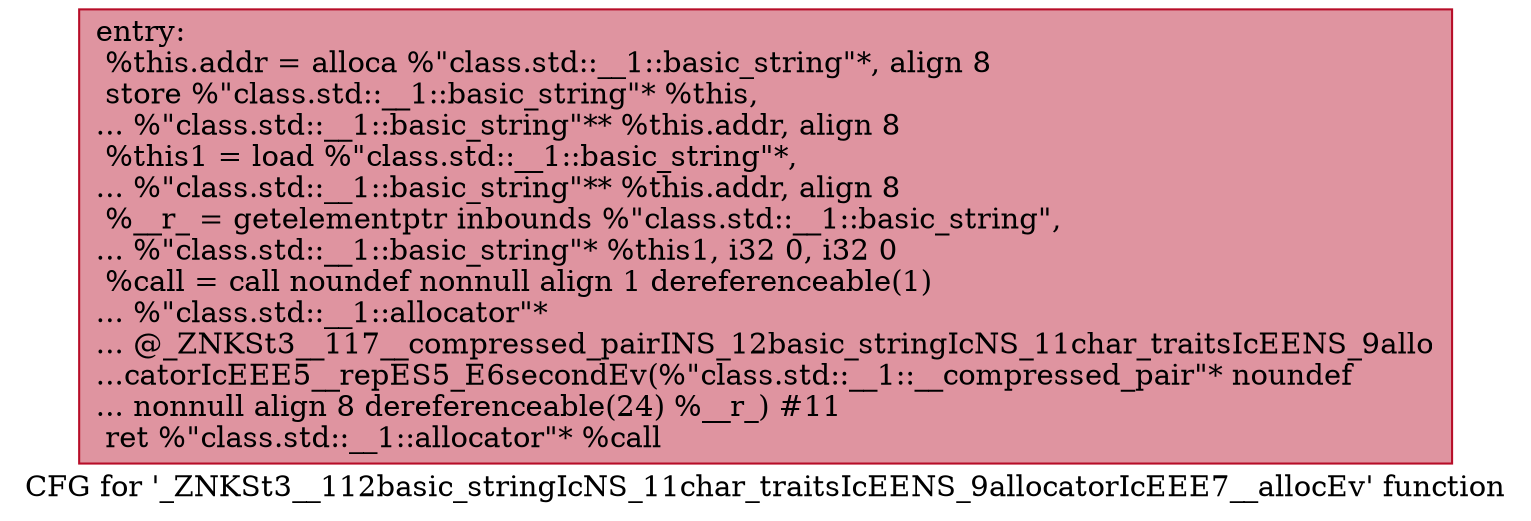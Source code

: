 digraph "CFG for '_ZNKSt3__112basic_stringIcNS_11char_traitsIcEENS_9allocatorIcEEE7__allocEv' function" {
	label="CFG for '_ZNKSt3__112basic_stringIcNS_11char_traitsIcEENS_9allocatorIcEEE7__allocEv' function";

	Node0x600003e7ec80 [shape=record,color="#b70d28ff", style=filled, fillcolor="#b70d2870",label="{entry:\l  %this.addr = alloca %\"class.std::__1::basic_string\"*, align 8\l  store %\"class.std::__1::basic_string\"* %this,\l... %\"class.std::__1::basic_string\"** %this.addr, align 8\l  %this1 = load %\"class.std::__1::basic_string\"*,\l... %\"class.std::__1::basic_string\"** %this.addr, align 8\l  %__r_ = getelementptr inbounds %\"class.std::__1::basic_string\",\l... %\"class.std::__1::basic_string\"* %this1, i32 0, i32 0\l  %call = call noundef nonnull align 1 dereferenceable(1)\l... %\"class.std::__1::allocator\"*\l... @_ZNKSt3__117__compressed_pairINS_12basic_stringIcNS_11char_traitsIcEENS_9allo\l...catorIcEEE5__repES5_E6secondEv(%\"class.std::__1::__compressed_pair\"* noundef\l... nonnull align 8 dereferenceable(24) %__r_) #11\l  ret %\"class.std::__1::allocator\"* %call\l}"];
}
